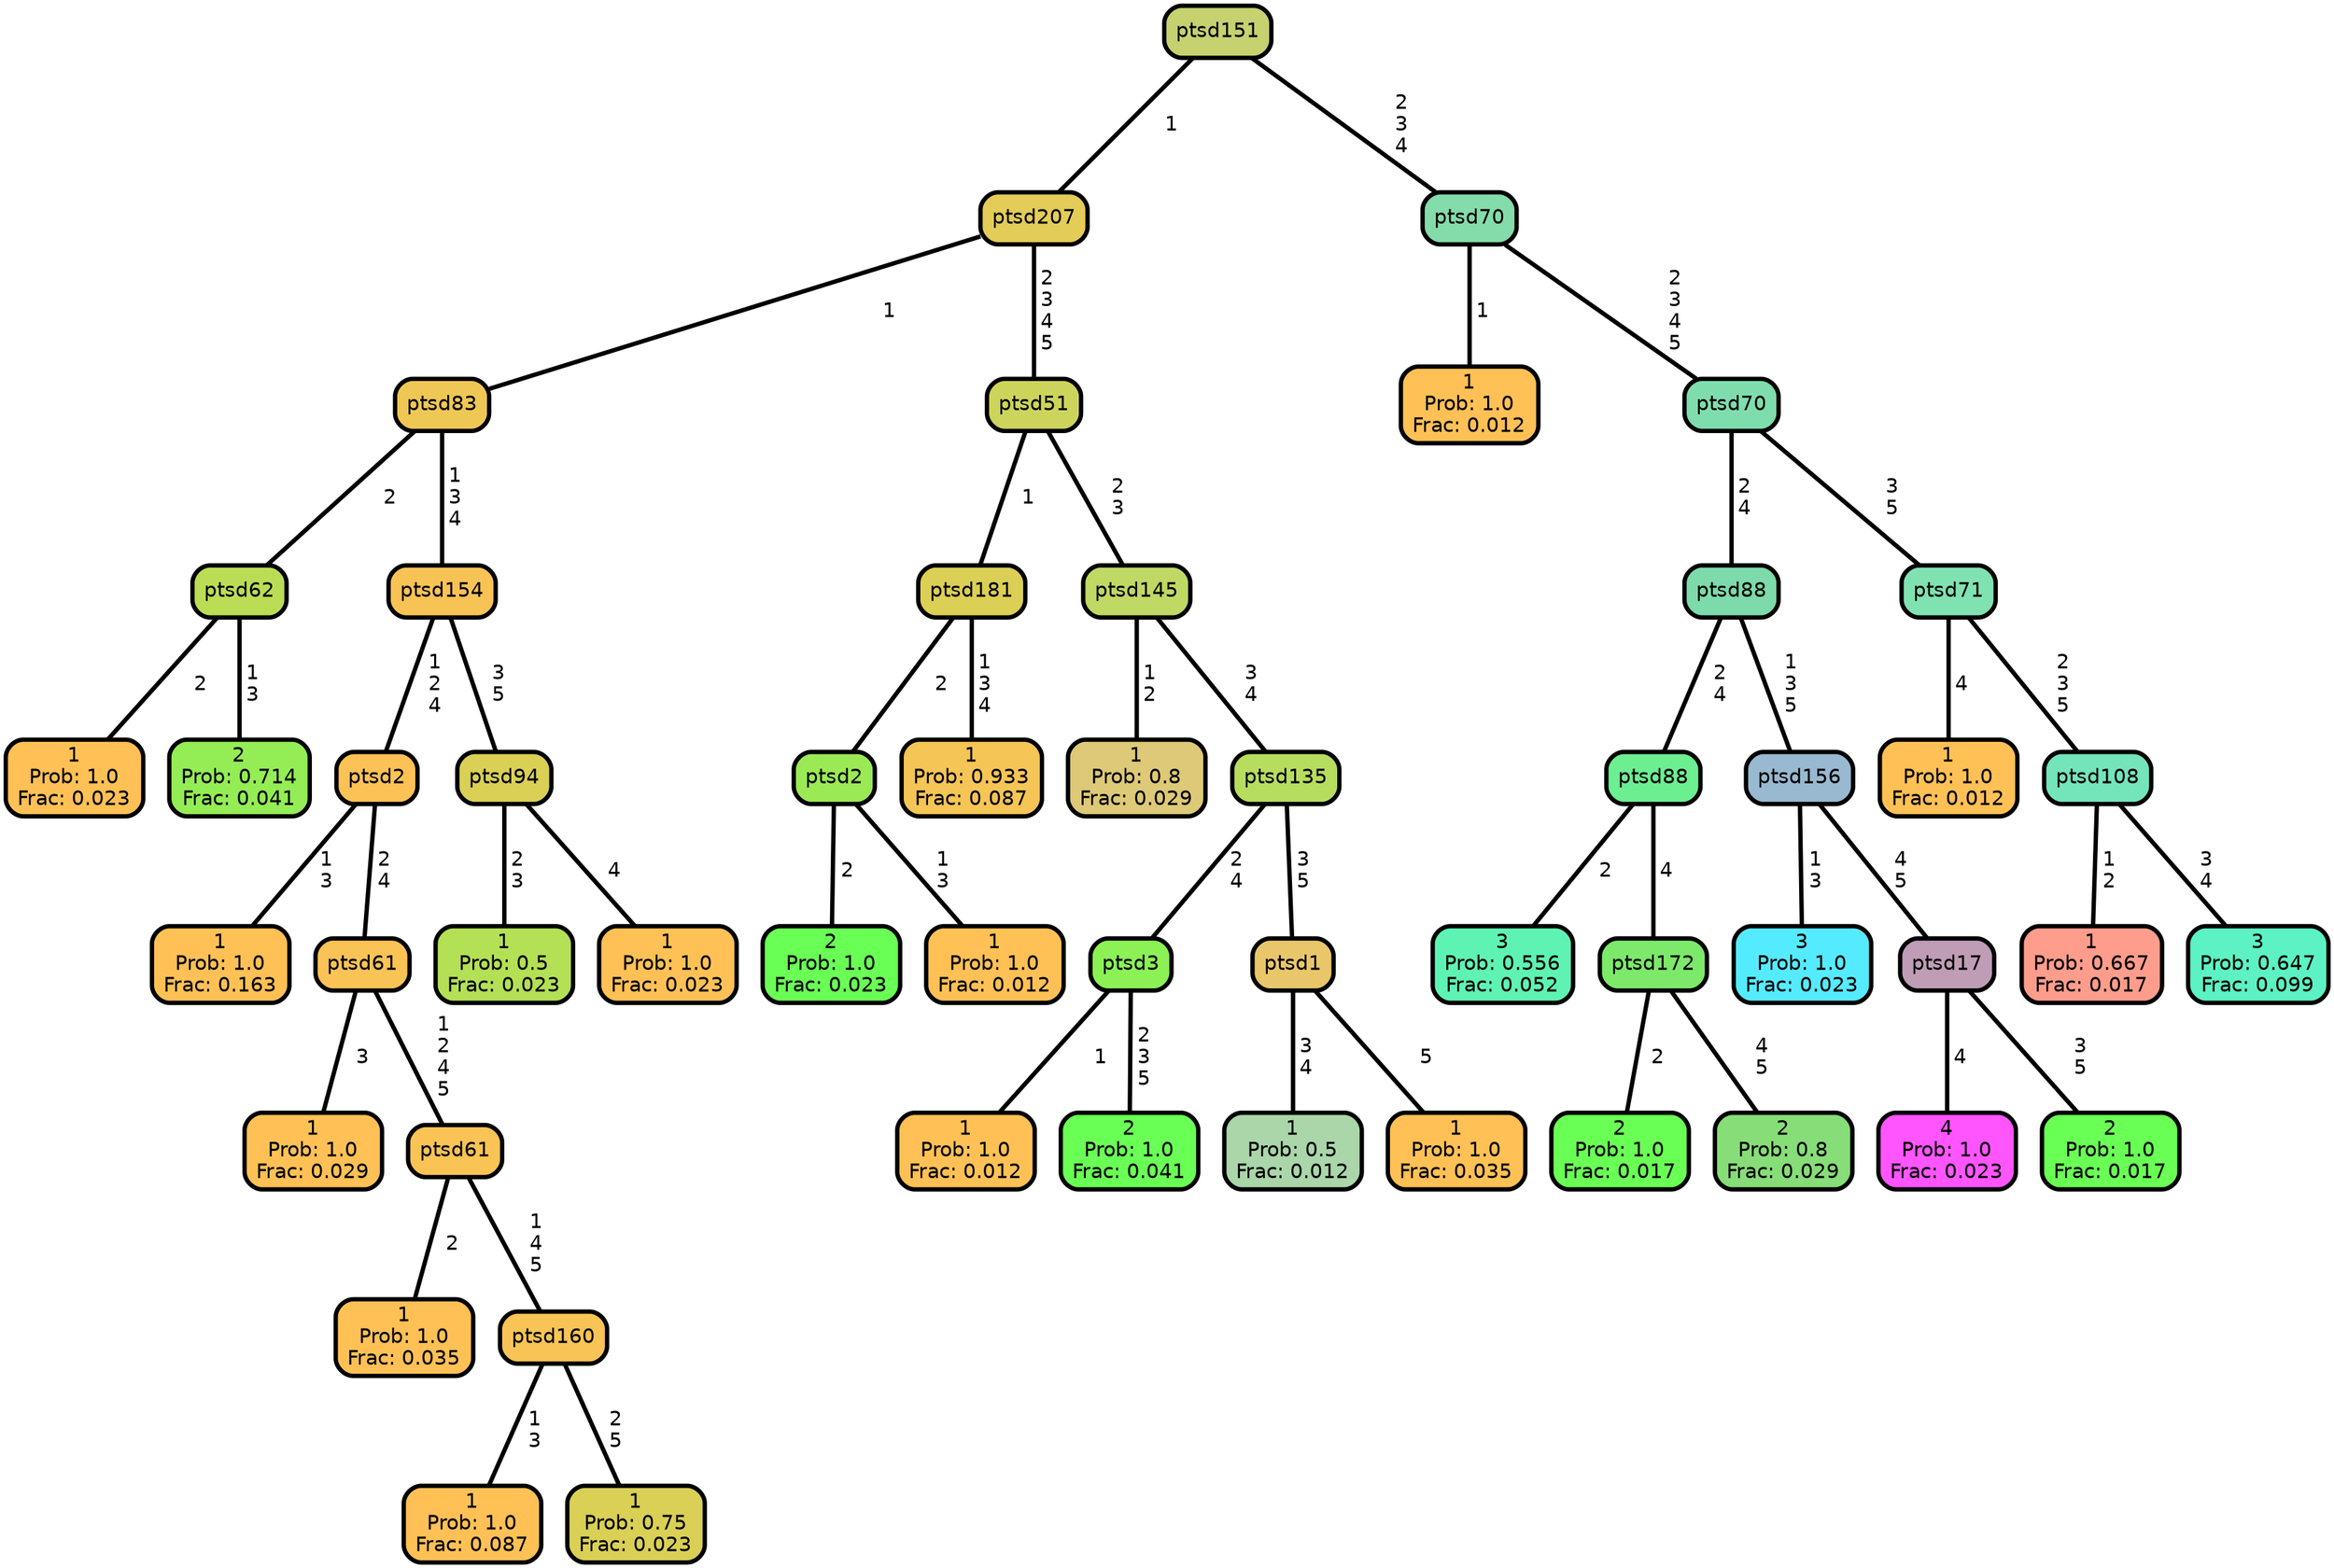graph Tree {
node [shape=box, style="filled, rounded",color="black",penwidth="3",fontcolor="black",                 fontname=helvetica] ;
graph [ranksep="0 equally", splines=straight,                 bgcolor=transparent, dpi=200] ;
edge [fontname=helvetica, color=black] ;
0 [label="1
Prob: 1.0
Frac: 0.023", fillcolor="#ffc155"] ;
1 [label="ptsd62", fillcolor="#bbdd55"] ;
2 [label="2
Prob: 0.714
Frac: 0.041", fillcolor="#94ed55"] ;
3 [label="ptsd83", fillcolor="#efc755"] ;
4 [label="1
Prob: 1.0
Frac: 0.163", fillcolor="#ffc155"] ;
5 [label="ptsd2", fillcolor="#fcc255"] ;
6 [label="1
Prob: 1.0
Frac: 0.029", fillcolor="#ffc155"] ;
7 [label="ptsd61", fillcolor="#fac355"] ;
8 [label="1
Prob: 1.0
Frac: 0.035", fillcolor="#ffc155"] ;
9 [label="ptsd61", fillcolor="#f9c355"] ;
10 [label="1
Prob: 1.0
Frac: 0.087", fillcolor="#ffc155"] ;
11 [label="ptsd160", fillcolor="#f7c455"] ;
12 [label="1
Prob: 0.75
Frac: 0.023", fillcolor="#d9d055"] ;
13 [label="ptsd154", fillcolor="#f8c355"] ;
14 [label="1
Prob: 0.5
Frac: 0.023", fillcolor="#b4e055"] ;
15 [label="ptsd94", fillcolor="#d9d055"] ;
16 [label="1
Prob: 1.0
Frac: 0.023", fillcolor="#ffc155"] ;
17 [label="ptsd207", fillcolor="#e3cc57"] ;
18 [label="2
Prob: 1.0
Frac: 0.023", fillcolor="#6aff55"] ;
19 [label="ptsd2", fillcolor="#9bea55"] ;
20 [label="1
Prob: 1.0
Frac: 0.012", fillcolor="#ffc155"] ;
21 [label="ptsd181", fillcolor="#dbcf55"] ;
22 [label="1
Prob: 0.933
Frac: 0.087", fillcolor="#f5c555"] ;
23 [label="ptsd51", fillcolor="#cdd45c"] ;
24 [label="1
Prob: 0.8
Frac: 0.029", fillcolor="#ddc977"] ;
25 [label="ptsd145", fillcolor="#c0d864"] ;
26 [label="1
Prob: 1.0
Frac: 0.012", fillcolor="#ffc155"] ;
27 [label="ptsd3", fillcolor="#8bf155"] ;
28 [label="2
Prob: 1.0
Frac: 0.041", fillcolor="#6aff55"] ;
29 [label="ptsd135", fillcolor="#b7dd5f"] ;
30 [label="1
Prob: 0.5
Frac: 0.012", fillcolor="#aad6aa"] ;
31 [label="ptsd1", fillcolor="#e9c66a"] ;
32 [label="1
Prob: 1.0
Frac: 0.035", fillcolor="#ffc155"] ;
33 [label="ptsd151", fillcolor="#c6d170"] ;
34 [label="1
Prob: 1.0
Frac: 0.012", fillcolor="#ffc155"] ;
35 [label="ptsd70", fillcolor="#84dcaa"] ;
36 [label="3
Prob: 0.556
Frac: 0.052", fillcolor="#5ef3b3"] ;
37 [label="ptsd88", fillcolor="#6cef91"] ;
38 [label="2
Prob: 1.0
Frac: 0.017", fillcolor="#6aff55"] ;
39 [label="ptsd172", fillcolor="#7ce96a"] ;
40 [label="2
Prob: 0.8
Frac: 0.029", fillcolor="#87dd77"] ;
41 [label="ptsd88", fillcolor="#7ddaaa"] ;
42 [label="3
Prob: 1.0
Frac: 0.023", fillcolor="#55ebff"] ;
43 [label="ptsd156", fillcolor="#98b9d0"] ;
44 [label="4
Prob: 1.0
Frac: 0.023", fillcolor="#ff55ff"] ;
45 [label="ptsd17", fillcolor="#bf9db6"] ;
46 [label="2
Prob: 1.0
Frac: 0.017", fillcolor="#6aff55"] ;
47 [label="ptsd70", fillcolor="#7fddad"] ;
48 [label="1
Prob: 1.0
Frac: 0.012", fillcolor="#ffc155"] ;
49 [label="ptsd71", fillcolor="#81e2b1"] ;
50 [label="1
Prob: 0.667
Frac: 0.017", fillcolor="#ff9d8d"] ;
51 [label="ptsd108", fillcolor="#74e5bb"] ;
52 [label="3
Prob: 0.647
Frac: 0.099", fillcolor="#5cf2c3"] ;
1 -- 0 [label=" 2",penwidth=3] ;
1 -- 2 [label=" 1\n 3",penwidth=3] ;
3 -- 1 [label=" 2",penwidth=3] ;
3 -- 13 [label=" 1\n 3\n 4",penwidth=3] ;
5 -- 4 [label=" 1\n 3",penwidth=3] ;
5 -- 7 [label=" 2\n 4",penwidth=3] ;
7 -- 6 [label=" 3",penwidth=3] ;
7 -- 9 [label=" 1\n 2\n 4\n 5",penwidth=3] ;
9 -- 8 [label=" 2",penwidth=3] ;
9 -- 11 [label=" 1\n 4\n 5",penwidth=3] ;
11 -- 10 [label=" 1\n 3",penwidth=3] ;
11 -- 12 [label=" 2\n 5",penwidth=3] ;
13 -- 5 [label=" 1\n 2\n 4",penwidth=3] ;
13 -- 15 [label=" 3\n 5",penwidth=3] ;
15 -- 14 [label=" 2\n 3",penwidth=3] ;
15 -- 16 [label=" 4",penwidth=3] ;
17 -- 3 [label=" 1",penwidth=3] ;
17 -- 23 [label=" 2\n 3\n 4\n 5",penwidth=3] ;
19 -- 18 [label=" 2",penwidth=3] ;
19 -- 20 [label=" 1\n 3",penwidth=3] ;
21 -- 19 [label=" 2",penwidth=3] ;
21 -- 22 [label=" 1\n 3\n 4",penwidth=3] ;
23 -- 21 [label=" 1",penwidth=3] ;
23 -- 25 [label=" 2\n 3",penwidth=3] ;
25 -- 24 [label=" 1\n 2",penwidth=3] ;
25 -- 29 [label=" 3\n 4",penwidth=3] ;
27 -- 26 [label=" 1",penwidth=3] ;
27 -- 28 [label=" 2\n 3\n 5",penwidth=3] ;
29 -- 27 [label=" 2\n 4",penwidth=3] ;
29 -- 31 [label=" 3\n 5",penwidth=3] ;
31 -- 30 [label=" 3\n 4",penwidth=3] ;
31 -- 32 [label=" 5",penwidth=3] ;
33 -- 17 [label=" 1",penwidth=3] ;
33 -- 35 [label=" 2\n 3\n 4",penwidth=3] ;
35 -- 34 [label=" 1",penwidth=3] ;
35 -- 47 [label=" 2\n 3\n 4\n 5",penwidth=3] ;
37 -- 36 [label=" 2",penwidth=3] ;
37 -- 39 [label=" 4",penwidth=3] ;
39 -- 38 [label=" 2",penwidth=3] ;
39 -- 40 [label=" 4\n 5",penwidth=3] ;
41 -- 37 [label=" 2\n 4",penwidth=3] ;
41 -- 43 [label=" 1\n 3\n 5",penwidth=3] ;
43 -- 42 [label=" 1\n 3",penwidth=3] ;
43 -- 45 [label=" 4\n 5",penwidth=3] ;
45 -- 44 [label=" 4",penwidth=3] ;
45 -- 46 [label=" 3\n 5",penwidth=3] ;
47 -- 41 [label=" 2\n 4",penwidth=3] ;
47 -- 49 [label=" 3\n 5",penwidth=3] ;
49 -- 48 [label=" 4",penwidth=3] ;
49 -- 51 [label=" 2\n 3\n 5",penwidth=3] ;
51 -- 50 [label=" 1\n 2",penwidth=3] ;
51 -- 52 [label=" 3\n 4",penwidth=3] ;
{rank = same;}}